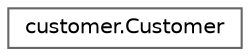 digraph "Graphical Class Hierarchy"
{
 // LATEX_PDF_SIZE
  bgcolor="transparent";
  edge [fontname=Helvetica,fontsize=10,labelfontname=Helvetica,labelfontsize=10];
  node [fontname=Helvetica,fontsize=10,shape=box,height=0.2,width=0.4];
  rankdir="LR";
  Node0 [label="customer.Customer",height=0.2,width=0.4,color="grey40", fillcolor="white", style="filled",URL="$classcustomer_1_1_customer.html",tooltip=" "];
}

